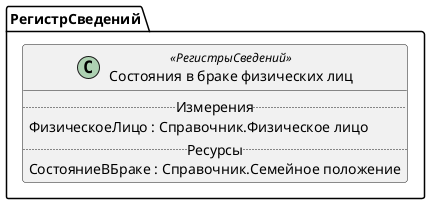 ﻿@startuml СостоянияВБракеФизическихЛиц
'!include templates.wsd
'..\include templates.wsd
class РегистрСведений.СостоянияВБракеФизическихЛиц as "Состояния в браке физических лиц" <<РегистрыСведений>>
{
..Измерения..
ФизическоеЛицо : Справочник.Физическое лицо
..Ресурсы..
СостояниеВБраке : Справочник.Семейное положение
}
@enduml
